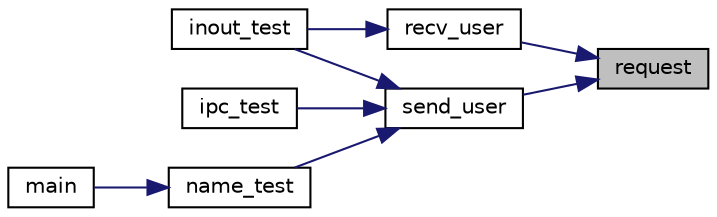 digraph "request"
{
 // LATEX_PDF_SIZE
  edge [fontname="Helvetica",fontsize="10",labelfontname="Helvetica",labelfontsize="10"];
  node [fontname="Helvetica",fontsize="10",shape=record];
  rankdir="RL";
  Node1 [label="request",height=0.2,width=0.4,color="black", fillcolor="grey75", style="filled", fontcolor="black",tooltip="Performs a request transaction to a process."];
  Node1 -> Node2 [dir="back",color="midnightblue",fontsize="10",style="solid",fontname="Helvetica"];
  Node2 [label="recv_user",height=0.2,width=0.4,color="black", fillcolor="white", style="filled",URL="$calls_8h.html#a67cfc95199f6a35287de875c59178767",tooltip="Receives a character string from the IO server (generated by the user)."];
  Node2 -> Node3 [dir="back",color="midnightblue",fontsize="10",style="solid",fontname="Helvetica"];
  Node3 [label="inout_test",height=0.2,width=0.4,color="black", fillcolor="white", style="filled",URL="$main_8c.html#a9e1e3b7a7b222db64874c2cda0103865",tooltip=" "];
  Node1 -> Node4 [dir="back",color="midnightblue",fontsize="10",style="solid",fontname="Helvetica"];
  Node4 [label="send_user",height=0.2,width=0.4,color="black", fillcolor="white", style="filled",URL="$calls_8h.html#a3db582ffbfa51b05d8c8d1fba49f58b1",tooltip="Send a character string to IO server to be displayed to user."];
  Node4 -> Node3 [dir="back",color="midnightblue",fontsize="10",style="solid",fontname="Helvetica"];
  Node4 -> Node5 [dir="back",color="midnightblue",fontsize="10",style="solid",fontname="Helvetica"];
  Node5 [label="ipc_test",height=0.2,width=0.4,color="black", fillcolor="white", style="filled",URL="$main_8c.html#af5356c2ce5eee233f4c94682e76a8d93",tooltip=" "];
  Node4 -> Node6 [dir="back",color="midnightblue",fontsize="10",style="solid",fontname="Helvetica"];
  Node6 [label="name_test",height=0.2,width=0.4,color="black", fillcolor="white", style="filled",URL="$main_8c.html#a416c7a37281a2ac72d7bd28eb09c7c7a",tooltip=" "];
  Node6 -> Node7 [dir="back",color="midnightblue",fontsize="10",style="solid",fontname="Helvetica"];
  Node7 [label="main",height=0.2,width=0.4,color="black", fillcolor="white", style="filled",URL="$main_8c.html#a840291bc02cba5474a4cb46a9b9566fe",tooltip="main.c"];
}
